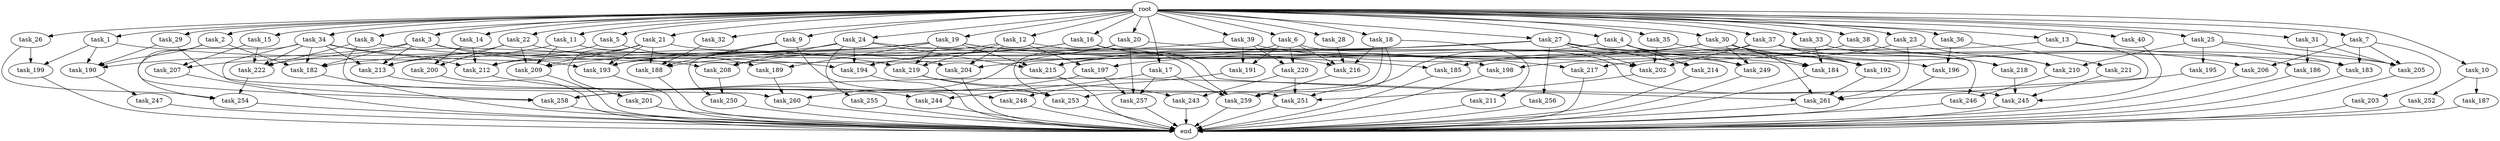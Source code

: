 digraph G {
  root [size="0.000000"];
  task_11 [size="1024.000000"];
  task_256 [size="214748364800.000000"];
  task_185 [size="1391569403904.000000"];
  task_2 [size="1024.000000"];
  task_249 [size="1666447310848.000000"];
  task_34 [size="1024.000000"];
  task_21 [size="1024.000000"];
  task_193 [size="1700807049216.000000"];
  task_23 [size="1024.000000"];
  task_35 [size="1024.000000"];
  task_259 [size="2164663517184.000000"];
  task_33 [size="1024.000000"];
  task_217 [size="386547056640.000000"];
  task_14 [size="1024.000000"];
  task_261 [size="1494648619008.000000"];
  task_206 [size="1116691496960.000000"];
  task_3 [size="1024.000000"];
  task_213 [size="1778116460544.000000"];
  task_254 [size="1322849927168.000000"];
  task_196 [size="635655159808.000000"];
  task_187 [size="858993459200.000000"];
  task_203 [size="420906795008.000000"];
  task_39 [size="1024.000000"];
  task_209 [size="1589137899520.000000"];
  task_201 [size="549755813888.000000"];
  task_257 [size="2027224563712.000000"];
  task_22 [size="1024.000000"];
  task_216 [size="2147483648000.000000"];
  task_15 [size="1024.000000"];
  task_5 [size="1024.000000"];
  task_30 [size="1024.000000"];
  task_250 [size="936302870528.000000"];
  end [size="0.000000"];
  task_220 [size="1073741824000.000000"];
  task_215 [size="2628519985152.000000"];
  task_9 [size="1024.000000"];
  task_244 [size="893353197568.000000"];
  task_19 [size="1024.000000"];
  task_27 [size="1024.000000"];
  task_258 [size="2963527434240.000000"];
  task_20 [size="1024.000000"];
  task_182 [size="2491081031680.000000"];
  task_199 [size="584115552256.000000"];
  task_212 [size="2241972928512.000000"];
  task_245 [size="1967095021568.000000"];
  task_194 [size="2559800508416.000000"];
  task_247 [size="34359738368.000000"];
  task_204 [size="1219770712064.000000"];
  task_198 [size="1099511627776.000000"];
  task_252 [size="858993459200.000000"];
  task_221 [size="420906795008.000000"];
  task_40 [size="1024.000000"];
  task_246 [size="893353197568.000000"];
  task_186 [size="274877906944.000000"];
  task_200 [size="1554778161152.000000"];
  task_205 [size="910533066752.000000"];
  task_251 [size="747324309504.000000"];
  task_202 [size="2010044694528.000000"];
  task_8 [size="1024.000000"];
  task_214 [size="635655159808.000000"];
  task_191 [size="1073741824000.000000"];
  task_188 [size="2379411881984.000000"];
  task_28 [size="1024.000000"];
  task_31 [size="1024.000000"];
  task_12 [size="1024.000000"];
  task_32 [size="1024.000000"];
  task_222 [size="1846835937280.000000"];
  task_189 [size="1168231104512.000000"];
  task_195 [size="137438953472.000000"];
  task_255 [size="695784701952.000000"];
  task_243 [size="730144440320.000000"];
  task_10 [size="1024.000000"];
  task_210 [size="764504178688.000000"];
  task_29 [size="1024.000000"];
  task_219 [size="1589137899520.000000"];
  task_1 [size="1024.000000"];
  task_208 [size="1279900254208.000000"];
  task_192 [size="2413771620352.000000"];
  task_4 [size="1024.000000"];
  task_13 [size="1024.000000"];
  task_260 [size="850403524608.000000"];
  task_36 [size="1024.000000"];
  task_183 [size="592705486848.000000"];
  task_211 [size="858993459200.000000"];
  task_37 [size="1024.000000"];
  task_24 [size="1024.000000"];
  task_253 [size="2723009265664.000000"];
  task_248 [size="523986010112.000000"];
  task_18 [size="1024.000000"];
  task_26 [size="1024.000000"];
  task_25 [size="1024.000000"];
  task_16 [size="1024.000000"];
  task_207 [size="68719476736.000000"];
  task_197 [size="1005022347264.000000"];
  task_38 [size="1024.000000"];
  task_184 [size="2628519985152.000000"];
  task_17 [size="1024.000000"];
  task_190 [size="1185410973696.000000"];
  task_6 [size="1024.000000"];
  task_7 [size="1024.000000"];
  task_218 [size="1073741824000.000000"];

  root -> task_11 [size="1.000000"];
  root -> task_28 [size="1.000000"];
  root -> task_10 [size="1.000000"];
  root -> task_20 [size="1.000000"];
  root -> task_2 [size="1.000000"];
  root -> task_4 [size="1.000000"];
  root -> task_13 [size="1.000000"];
  root -> task_39 [size="1.000000"];
  root -> task_21 [size="1.000000"];
  root -> task_40 [size="1.000000"];
  root -> task_16 [size="1.000000"];
  root -> task_22 [size="1.000000"];
  root -> task_15 [size="1.000000"];
  root -> task_36 [size="1.000000"];
  root -> task_33 [size="1.000000"];
  root -> task_1 [size="1.000000"];
  root -> task_5 [size="1.000000"];
  root -> task_14 [size="1.000000"];
  root -> task_18 [size="1.000000"];
  root -> task_26 [size="1.000000"];
  root -> task_6 [size="1.000000"];
  root -> task_25 [size="1.000000"];
  root -> task_24 [size="1.000000"];
  root -> task_9 [size="1.000000"];
  root -> task_23 [size="1.000000"];
  root -> task_3 [size="1.000000"];
  root -> task_19 [size="1.000000"];
  root -> task_27 [size="1.000000"];
  root -> task_35 [size="1.000000"];
  root -> task_38 [size="1.000000"];
  root -> task_17 [size="1.000000"];
  root -> task_31 [size="1.000000"];
  root -> task_12 [size="1.000000"];
  root -> task_32 [size="1.000000"];
  root -> task_34 [size="1.000000"];
  root -> task_37 [size="1.000000"];
  root -> task_30 [size="1.000000"];
  root -> task_8 [size="1.000000"];
  root -> task_7 [size="1.000000"];
  root -> task_29 [size="1.000000"];
  task_11 -> task_207 [size="33554432.000000"];
  task_11 -> task_209 [size="33554432.000000"];
  task_11 -> task_183 [size="33554432.000000"];
  task_256 -> end [size="1.000000"];
  task_185 -> end [size="1.000000"];
  task_2 -> task_258 [size="838860800.000000"];
  task_2 -> task_190 [size="838860800.000000"];
  task_2 -> task_182 [size="838860800.000000"];
  task_249 -> end [size="1.000000"];
  task_34 -> task_258 [size="679477248.000000"];
  task_34 -> task_194 [size="679477248.000000"];
  task_34 -> task_222 [size="679477248.000000"];
  task_34 -> task_182 [size="679477248.000000"];
  task_34 -> task_212 [size="679477248.000000"];
  task_34 -> task_213 [size="679477248.000000"];
  task_34 -> task_254 [size="679477248.000000"];
  task_21 -> task_193 [size="536870912.000000"];
  task_21 -> task_209 [size="536870912.000000"];
  task_21 -> task_201 [size="536870912.000000"];
  task_21 -> task_212 [size="536870912.000000"];
  task_21 -> task_188 [size="536870912.000000"];
  task_21 -> task_249 [size="536870912.000000"];
  task_193 -> end [size="1.000000"];
  task_23 -> task_217 [size="75497472.000000"];
  task_23 -> task_261 [size="75497472.000000"];
  task_23 -> task_210 [size="75497472.000000"];
  task_35 -> task_202 [size="838860800.000000"];
  task_35 -> task_184 [size="838860800.000000"];
  task_259 -> end [size="1.000000"];
  task_33 -> task_218 [size="209715200.000000"];
  task_33 -> task_184 [size="209715200.000000"];
  task_217 -> end [size="1.000000"];
  task_14 -> task_212 [size="838860800.000000"];
  task_14 -> task_200 [size="838860800.000000"];
  task_261 -> end [size="1.000000"];
  task_206 -> end [size="1.000000"];
  task_3 -> task_193 [size="75497472.000000"];
  task_3 -> task_202 [size="75497472.000000"];
  task_3 -> task_213 [size="75497472.000000"];
  task_3 -> task_190 [size="75497472.000000"];
  task_3 -> task_182 [size="75497472.000000"];
  task_213 -> task_248 [size="209715200.000000"];
  task_254 -> end [size="1.000000"];
  task_196 -> end [size="1.000000"];
  task_187 -> end [size="1.000000"];
  task_203 -> end [size="1.000000"];
  task_39 -> task_191 [size="838860800.000000"];
  task_39 -> task_220 [size="838860800.000000"];
  task_39 -> task_194 [size="838860800.000000"];
  task_39 -> task_192 [size="838860800.000000"];
  task_209 -> end [size="1.000000"];
  task_201 -> end [size="1.000000"];
  task_257 -> end [size="1.000000"];
  task_22 -> task_204 [size="679477248.000000"];
  task_22 -> task_209 [size="679477248.000000"];
  task_22 -> task_213 [size="679477248.000000"];
  task_22 -> task_200 [size="679477248.000000"];
  task_216 -> task_259 [size="134217728.000000"];
  task_15 -> task_207 [size="33554432.000000"];
  task_15 -> task_222 [size="33554432.000000"];
  task_5 -> task_213 [size="301989888.000000"];
  task_5 -> task_189 [size="301989888.000000"];
  task_30 -> task_206 [size="679477248.000000"];
  task_30 -> task_185 [size="679477248.000000"];
  task_30 -> task_192 [size="679477248.000000"];
  task_30 -> task_197 [size="679477248.000000"];
  task_30 -> task_249 [size="679477248.000000"];
  task_30 -> task_184 [size="679477248.000000"];
  task_250 -> end [size="1.000000"];
  task_220 -> task_251 [size="33554432.000000"];
  task_220 -> task_243 [size="33554432.000000"];
  task_215 -> end [size="1.000000"];
  task_9 -> task_250 [size="838860800.000000"];
  task_9 -> task_188 [size="838860800.000000"];
  task_9 -> task_253 [size="838860800.000000"];
  task_244 -> end [size="1.000000"];
  task_19 -> task_193 [size="838860800.000000"];
  task_19 -> task_219 [size="838860800.000000"];
  task_19 -> task_215 [size="838860800.000000"];
  task_19 -> task_216 [size="838860800.000000"];
  task_19 -> task_189 [size="838860800.000000"];
  task_19 -> task_182 [size="838860800.000000"];
  task_19 -> task_184 [size="838860800.000000"];
  task_27 -> task_193 [size="209715200.000000"];
  task_27 -> task_214 [size="209715200.000000"];
  task_27 -> task_204 [size="209715200.000000"];
  task_27 -> task_215 [size="209715200.000000"];
  task_27 -> task_196 [size="209715200.000000"];
  task_27 -> task_205 [size="209715200.000000"];
  task_27 -> task_256 [size="209715200.000000"];
  task_27 -> task_202 [size="209715200.000000"];
  task_258 -> end [size="1.000000"];
  task_20 -> task_217 [size="301989888.000000"];
  task_20 -> task_194 [size="301989888.000000"];
  task_20 -> task_253 [size="301989888.000000"];
  task_20 -> task_257 [size="301989888.000000"];
  task_182 -> end [size="1.000000"];
  task_199 -> end [size="1.000000"];
  task_212 -> task_244 [size="33554432.000000"];
  task_245 -> end [size="1.000000"];
  task_194 -> end [size="1.000000"];
  task_247 -> end [size="1.000000"];
  task_204 -> end [size="1.000000"];
  task_198 -> end [size="1.000000"];
  task_252 -> end [size="1.000000"];
  task_221 -> task_245 [size="33554432.000000"];
  task_40 -> task_245 [size="838860800.000000"];
  task_246 -> end [size="1.000000"];
  task_186 -> end [size="1.000000"];
  task_200 -> end [size="1.000000"];
  task_205 -> end [size="1.000000"];
  task_251 -> end [size="1.000000"];
  task_202 -> task_251 [size="75497472.000000"];
  task_8 -> task_219 [size="411041792.000000"];
  task_8 -> task_260 [size="411041792.000000"];
  task_8 -> task_222 [size="411041792.000000"];
  task_214 -> end [size="1.000000"];
  task_191 -> task_248 [size="301989888.000000"];
  task_188 -> end [size="1.000000"];
  task_28 -> task_216 [size="209715200.000000"];
  task_31 -> task_186 [size="134217728.000000"];
  task_31 -> task_205 [size="134217728.000000"];
  task_12 -> task_197 [size="301989888.000000"];
  task_12 -> task_209 [size="301989888.000000"];
  task_12 -> task_204 [size="301989888.000000"];
  task_12 -> task_259 [size="301989888.000000"];
  task_12 -> task_219 [size="301989888.000000"];
  task_32 -> task_188 [size="411041792.000000"];
  task_222 -> task_254 [size="75497472.000000"];
  task_189 -> task_260 [size="209715200.000000"];
  task_195 -> task_258 [size="536870912.000000"];
  task_255 -> end [size="1.000000"];
  task_243 -> end [size="1.000000"];
  task_10 -> task_187 [size="838860800.000000"];
  task_10 -> task_252 [size="838860800.000000"];
  task_210 -> task_246 [size="33554432.000000"];
  task_29 -> task_251 [size="209715200.000000"];
  task_29 -> task_190 [size="209715200.000000"];
  task_219 -> task_243 [size="679477248.000000"];
  task_219 -> task_253 [size="679477248.000000"];
  task_1 -> task_199 [size="33554432.000000"];
  task_1 -> task_190 [size="33554432.000000"];
  task_1 -> task_208 [size="33554432.000000"];
  task_208 -> task_250 [size="75497472.000000"];
  task_192 -> task_261 [size="301989888.000000"];
  task_4 -> task_214 [size="411041792.000000"];
  task_4 -> task_251 [size="411041792.000000"];
  task_4 -> task_249 [size="411041792.000000"];
  task_4 -> task_261 [size="411041792.000000"];
  task_13 -> task_186 [size="134217728.000000"];
  task_13 -> task_212 [size="134217728.000000"];
  task_13 -> task_261 [size="134217728.000000"];
  task_260 -> end [size="1.000000"];
  task_36 -> task_221 [size="411041792.000000"];
  task_36 -> task_196 [size="411041792.000000"];
  task_183 -> end [size="1.000000"];
  task_211 -> end [size="1.000000"];
  task_37 -> task_218 [size="838860800.000000"];
  task_37 -> task_202 [size="838860800.000000"];
  task_37 -> task_215 [size="838860800.000000"];
  task_37 -> task_246 [size="838860800.000000"];
  task_37 -> task_192 [size="838860800.000000"];
  task_24 -> task_208 [size="679477248.000000"];
  task_24 -> task_185 [size="679477248.000000"];
  task_24 -> task_222 [size="679477248.000000"];
  task_24 -> task_255 [size="679477248.000000"];
  task_24 -> task_194 [size="679477248.000000"];
  task_24 -> task_215 [size="679477248.000000"];
  task_253 -> end [size="1.000000"];
  task_248 -> end [size="1.000000"];
  task_18 -> task_211 [size="838860800.000000"];
  task_18 -> task_216 [size="838860800.000000"];
  task_18 -> task_253 [size="838860800.000000"];
  task_18 -> task_259 [size="838860800.000000"];
  task_26 -> task_199 [size="536870912.000000"];
  task_26 -> task_254 [size="536870912.000000"];
  task_25 -> task_205 [size="134217728.000000"];
  task_25 -> task_183 [size="134217728.000000"];
  task_25 -> task_195 [size="134217728.000000"];
  task_25 -> task_210 [size="134217728.000000"];
  task_16 -> task_188 [size="536870912.000000"];
  task_16 -> task_261 [size="536870912.000000"];
  task_16 -> task_208 [size="536870912.000000"];
  task_16 -> task_198 [size="536870912.000000"];
  task_207 -> end [size="1.000000"];
  task_197 -> task_258 [size="838860800.000000"];
  task_197 -> task_257 [size="838860800.000000"];
  task_38 -> task_210 [size="536870912.000000"];
  task_38 -> task_198 [size="536870912.000000"];
  task_184 -> end [size="1.000000"];
  task_17 -> task_244 [size="838860800.000000"];
  task_17 -> task_257 [size="838860800.000000"];
  task_17 -> task_259 [size="838860800.000000"];
  task_190 -> task_247 [size="33554432.000000"];
  task_6 -> task_191 [size="209715200.000000"];
  task_6 -> task_220 [size="209715200.000000"];
  task_6 -> task_245 [size="209715200.000000"];
  task_6 -> task_260 [size="209715200.000000"];
  task_6 -> task_216 [size="209715200.000000"];
  task_7 -> task_205 [size="411041792.000000"];
  task_7 -> task_203 [size="411041792.000000"];
  task_7 -> task_183 [size="411041792.000000"];
  task_7 -> task_206 [size="411041792.000000"];
  task_218 -> task_245 [size="838860800.000000"];
}
